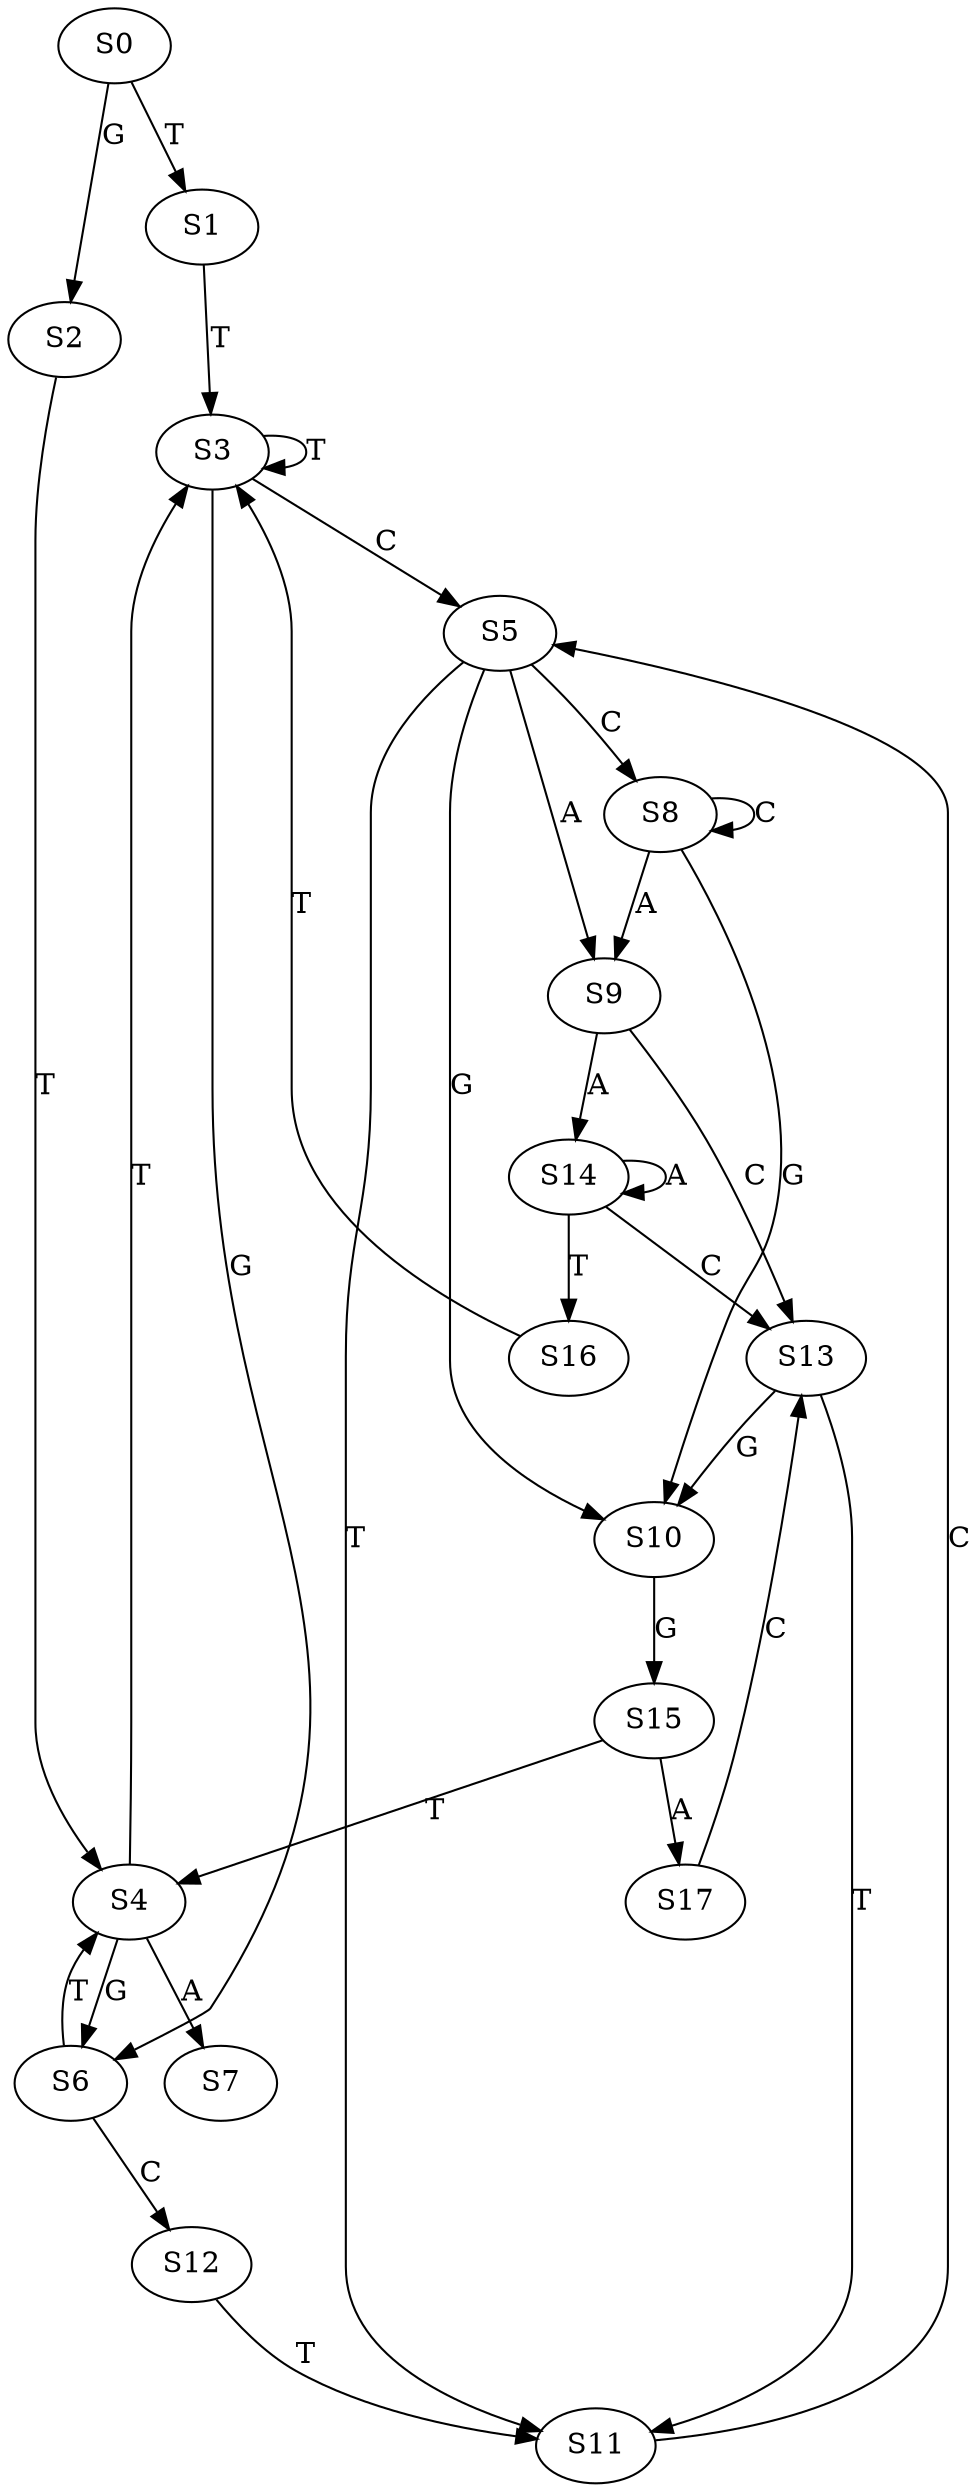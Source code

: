 strict digraph  {
	S0 -> S1 [ label = T ];
	S0 -> S2 [ label = G ];
	S1 -> S3 [ label = T ];
	S2 -> S4 [ label = T ];
	S3 -> S5 [ label = C ];
	S3 -> S6 [ label = G ];
	S3 -> S3 [ label = T ];
	S4 -> S7 [ label = A ];
	S4 -> S6 [ label = G ];
	S4 -> S3 [ label = T ];
	S5 -> S8 [ label = C ];
	S5 -> S9 [ label = A ];
	S5 -> S10 [ label = G ];
	S5 -> S11 [ label = T ];
	S6 -> S4 [ label = T ];
	S6 -> S12 [ label = C ];
	S8 -> S9 [ label = A ];
	S8 -> S10 [ label = G ];
	S8 -> S8 [ label = C ];
	S9 -> S13 [ label = C ];
	S9 -> S14 [ label = A ];
	S10 -> S15 [ label = G ];
	S11 -> S5 [ label = C ];
	S12 -> S11 [ label = T ];
	S13 -> S10 [ label = G ];
	S13 -> S11 [ label = T ];
	S14 -> S16 [ label = T ];
	S14 -> S14 [ label = A ];
	S14 -> S13 [ label = C ];
	S15 -> S4 [ label = T ];
	S15 -> S17 [ label = A ];
	S16 -> S3 [ label = T ];
	S17 -> S13 [ label = C ];
}
